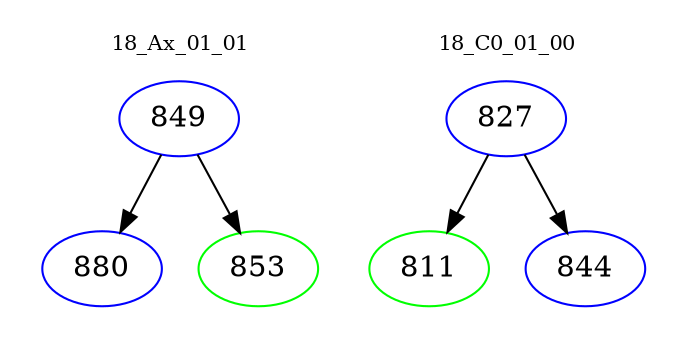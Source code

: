 digraph{
subgraph cluster_0 {
color = white
label = "18_Ax_01_01";
fontsize=10;
T0_849 [label="849", color="blue"]
T0_849 -> T0_880 [color="black"]
T0_880 [label="880", color="blue"]
T0_849 -> T0_853 [color="black"]
T0_853 [label="853", color="green"]
}
subgraph cluster_1 {
color = white
label = "18_C0_01_00";
fontsize=10;
T1_827 [label="827", color="blue"]
T1_827 -> T1_811 [color="black"]
T1_811 [label="811", color="green"]
T1_827 -> T1_844 [color="black"]
T1_844 [label="844", color="blue"]
}
}
